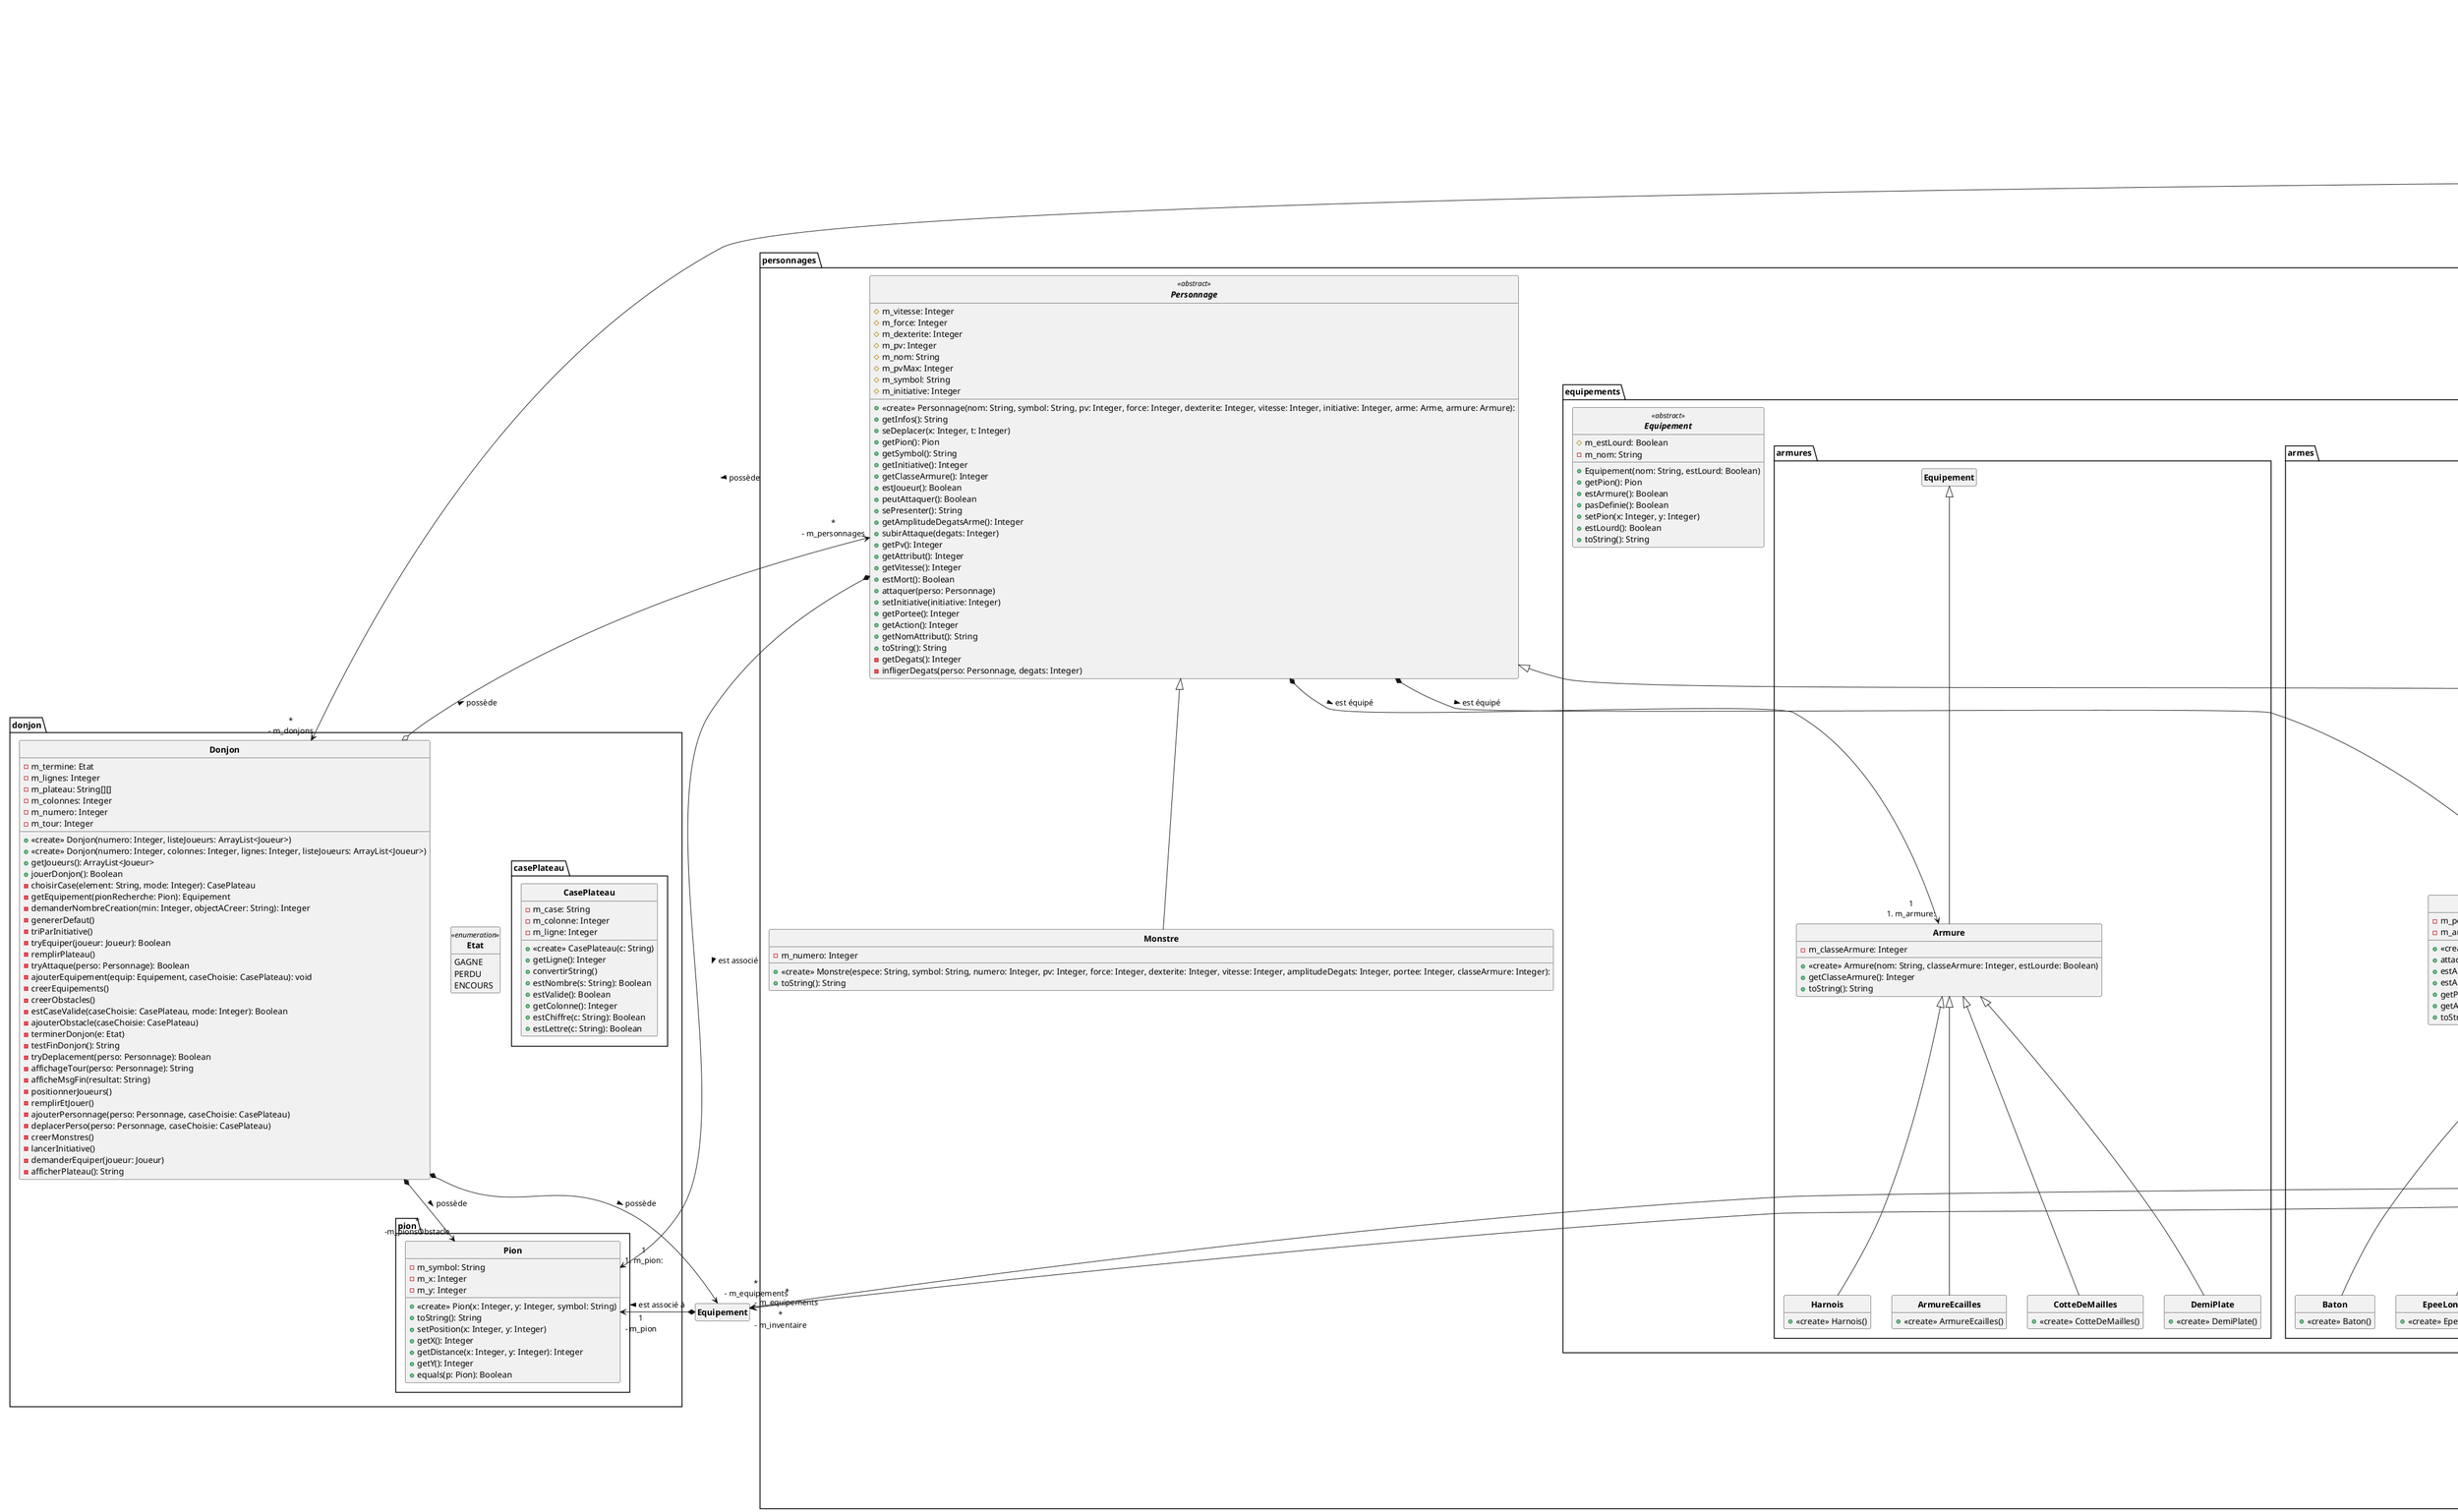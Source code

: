 @startuml
skinparam AttributeIconSize 0
skinparam classFontStyle Bold
skinparam style strictuml
hide empty members

package donjon{
    package casePlateau{
        class CasePlateau {
          - m_case: String
          - m_colonne: Integer
          - m_ligne: Integer
          + <<create>> CasePlateau(c: String)
          + getLigne(): Integer
          + convertirString()
          + estNombre(s: String): Boolean
          + estValide(): Boolean
          + getColonne(): Integer
          + estChiffre(c: String): Boolean
          + estLettre(c: String): Boolean
        }
    }
    package pion{
        class Pion {
          - m_symbol: String
          - m_x: Integer
          - m_y: Integer
          + <<create >> Pion(x: Integer, y: Integer, symbol: String)
          + toString(): String
          + setPosition(x: Integer, y: Integer)
          + getX(): Integer
          + getDistance(x: Integer, y: Integer): Integer
          + getY(): Integer
          + equals(p: Pion): Boolean
        }
    }
    enum Etat << enumeration >> {
      GAGNE
      PERDU
      ENCOURS
    }
    class Donjon {
      - m_termine: Etat
      - m_lignes: Integer
      - m_plateau: String[][]
      - m_colonnes: Integer
      - m_numero: Integer
      - m_tour: Integer
      + <<create>> Donjon(numero: Integer, listeJoueurs: ArrayList<Joueur>)
      + <<create>> Donjon(numero: Integer, colonnes: Integer, lignes: Integer, listeJoueurs: ArrayList<Joueur>)
      + getJoueurs(): ArrayList<Joueur>
      + jouerDonjon(): Boolean
      - choisirCase(element: String, mode: Integer): CasePlateau
      - getEquipement(pionRecherche: Pion): Equipement
      - demanderNombreCreation(min: Integer, objectACreer: String): Integer
      - genererDefaut()
      - triParInitiative()
      - tryEquiper(joueur: Joueur): Boolean
      - remplirPlateau()
      - tryAttaque(perso: Personnage): Boolean
      - ajouterEquipement(equip: Equipement, caseChoisie: CasePlateau): void
      - creerEquipements()
      - creerObstacles()
      - estCaseValide(caseChoisie: CasePlateau, mode: Integer): Boolean
      - ajouterObstacle(caseChoisie: CasePlateau)
      - terminerDonjon(e: Etat)
      - testFinDonjon(): String
      - tryDeplacement(perso: Personnage): Boolean
      - affichageTour(perso: Personnage): String
      - afficheMsgFin(resultat: String)
      - positionnerJoueurs()
      - remplirEtJouer()
      - ajouterPersonnage(perso: Personnage, caseChoisie: CasePlateau)
      - deplacerPerso(perso: Personnage, caseChoisie: CasePlateau)
      - creerMonstres()
      - lancerInitiative()
      - demanderEquiper(joueur: Joueur)
      - afficherPlateau(): String
    }
}

package jeu{
    class Jeu {
      + <<create>> Jeu()
      + jouer()
      + creerJoueur()
      + creerDonjon()
    }
}

package personnages{
    package classes{
       abstract class Classe <<abstract>> {
          - m_pv: Integer
          - m_nom: String
	      + <<create>> Classe(nom: String, pv: Integer, equipements: ArrayList<Equipement>)
          + toString(): String
          + getPv(): Integer
          + getEquipements(): ArrayList<Equipement>
       }
        class Clerc extends Classe {
          - m_equipements: ArrayList<Equipement>
	      + <<create>> Clerc()
        }
        class Guerrier extends Classe {
          - m_equipements: ArrayList<Equipement>
	      + <<create>> Guerrier()
        }
        class Magicien extends Classe {
          - m_equipements: ArrayList<Equipement>
	      + <<create>> Magicien()
        }
        class Roublard extends Classe {
          - m_equipements: ArrayList<Equipement>
	      + <<create>> Roublard()
        }
    }
    package equipements{
        package armes{
	    class Arme extends Equipement {
              - m_portee: Integer
              - m_amplitudeDegats: Integer
	          + <<create>> Arme(nom: String, amplitudeDegats: Integer, portee: Integer, estLourde: Boolean)
              + attaque(): Integer
              + estArmeDistance(): Boolean
              + estArmure(): Boolean
              + getPortee(): Integer
              + getAmplitudeDegats(): Integer
              + toString(): String
            }
            class Arbalete extends Arme {
              + <<create>> Arbalete()
            }
            class Arc extends Arme {
              + <<create>> Arc()
            }
            class Baton extends Arme {
              + <<create>> Baton()
            }
            class EpeeLongue extends Arme {
              + <<create>> EpeeLongue()
            }
            class Fronde extends Arme {
              + <<create>> Fronde()
            }
            class Masse extends Arme {
              + <<create>> Masse()
            }
            class Rapiere extends Arme {
              + <<create>> Rapiere()
            }
        }
        package armures{
            class Armure extends Equipement {
              - m_classeArmure: Integer
	          + <<create>> Armure(nom: String, classeArmure: Integer, estLourde: Boolean)
              + getClasseArmure(): Integer
              + toString(): String
            }
            class ArmureEcailles extends Armure {
              + <<create>> ArmureEcailles()
            }
            class CotteDeMailles extends Armure {
              + <<create>> CotteDeMailles()
            }
            class DemiPlate extends Armure {
              + <<create>> DemiPlate()
            }
            class Harnois extends Armure {
              + <<create>> Harnois()
            }
        }
        abstract class Equipement <<abstract>> {
          # m_estLourd: Boolean
          - m_nom: String
	      + Equipement(nom: String, estLourd: Boolean)
          + getPion(): Pion
          + estArmure(): Boolean
          + pasDefinie(): Boolean
          + setPion(x: Integer, y: Integer)
          + estLourd(): Boolean
          + toString(): String
        }
    }
    package races{
        class Elf extends Race {
          + <<create>> Elf()
        }
        class Halfelin extends Race {
          + <<create>> Halfelin()
        }
        class Humain extends Race {
          + <<create>> Humain()
        }
        class Nain extends Race {
          + <<create>> Nain()
        }
        abstract class Race <<abstract>> {
          - m_nom: String
          - m_dexterite: Integer
          - m_vitesse: Integer
          - m_initiative: Integer
          - m_force: Integer
          - m_pv: Integer
	      + <<create>> Race(nom: String, pv: Integer, force: Integer, dexterite: Integer, vitesse: Integer, initiative: Integer):
          + toString(): String
          + setAttributs(pv: Integer, force: Integer, dexterite: Integer, vitesse:  Integer, initiative: Integer)
        }
    }
    class Joueur extends Personnage {
      + <<create>> Joueur(nom: String, race: Race, classe: Classe)
      + recuperer(Equipement)
      + getInfos(): String
      + estJoueur(): Boolean
      + getAction(): Integer
      + equiper()
      + sePresenter(): String
      + getTailleInventaire(): Integer
      + regagnePv()
      + getClasse(): String
      + contenuInventaire(): String
      + toString(): String
      - choisirEquipement(): Equipement
    }
    class Monstre extends Personnage {
      - m_numero: Integer
      + <<create>> Monstre(espece: String, symbol: String, numero: Integer, pv: Integer, force: Integer, dexterite: Integer, vitesse: Integer, amplitudeDegats: Integer, portee: Integer, classeArmure: Integer):
      + toString(): String
    }
    abstract class Personnage <<abstract>> {
      # m_vitesse: Integer
      # m_force: Integer
      # m_dexterite: Integer
      # m_pv: Integer
      # m_nom: String
      # m_pvMax: Integer
      # m_symbol: String
      # m_initiative: Integer
      + <<create>> Personnage(nom: String, symbol: String, pv: Integer, force: Integer, dexterite: Integer, vitesse: Integer, initiative: Integer, arme: Arme, armure: Armure):
      + getInfos(): String
      + seDeplacer(x: Integer, t: Integer)
      + getPion(): Pion
      + getSymbol(): String
      + getInitiative(): Integer
      + getClasseArmure(): Integer
      + estJoueur(): Boolean
      + peutAttaquer(): Boolean
      + sePresenter(): String
      + getAmplitudeDegatsArme(): Integer
      + subirAttaque(degats: Integer)
      + getPv(): Integer
      + getAttribut(): Integer
      + getVitesse(): Integer
      + estMort(): Boolean
      + attaquer(perso: Personnage)
      + setInitiative(initiative: Integer)
      + getPortee(): Integer
      + getAction(): Integer
      + getNomAttribut(): String
      + toString(): String
      - getDegats(): Integer
      - infligerDegats(perso: Personnage, degats: Integer)
    }
}

package utils{
    abstract class Demande <<abstract>> {
        + demandeEntier(min: Integer, max: Integer, msgDemande: String): Integer
        + demandeString(msgDemande: String, tailleMax: Integer): String
    }

    abstract class De <<abstract>> {
        + lance(nbFaces: Integer): Integer
    }
}

class Main {
  + Main():
  + main(String[]): void
}

Main ..> Jeu : <<call>>
Main ..> Joueur : <<instantiate>>

Donjon o--> "*\n- m_personnages" Personnage : possède >
Donjon *--> "*\n- m_equipements" Equipement : possède >
Donjon *--> "*\n-m_pionsObstacle" Pion : possède >

Jeu *---> "*\n- m_joueurs" Joueur: participe à <
Jeu *---> "*\n- m_donjons" Donjon: possède >

Classe *---> "*\n- m_equipements " Equipement

Equipement *--> "1\n- m_pion" Pion: est associé à >

Joueur *--> "*\n- m_inventaire" Equipement: possède >
Joueur *--> "1\n- m_classe" Classe: est >
Joueur *--> "1\n- m_race" Race: est >

Personnage *--> "1\n# m_armure:" Armure: est équipé >
Personnage *--> "1\n# m_arme:" Arme: est équipé >
Personnage *--> "1\n# m_pion:" Pion: est associé >

@enduml
